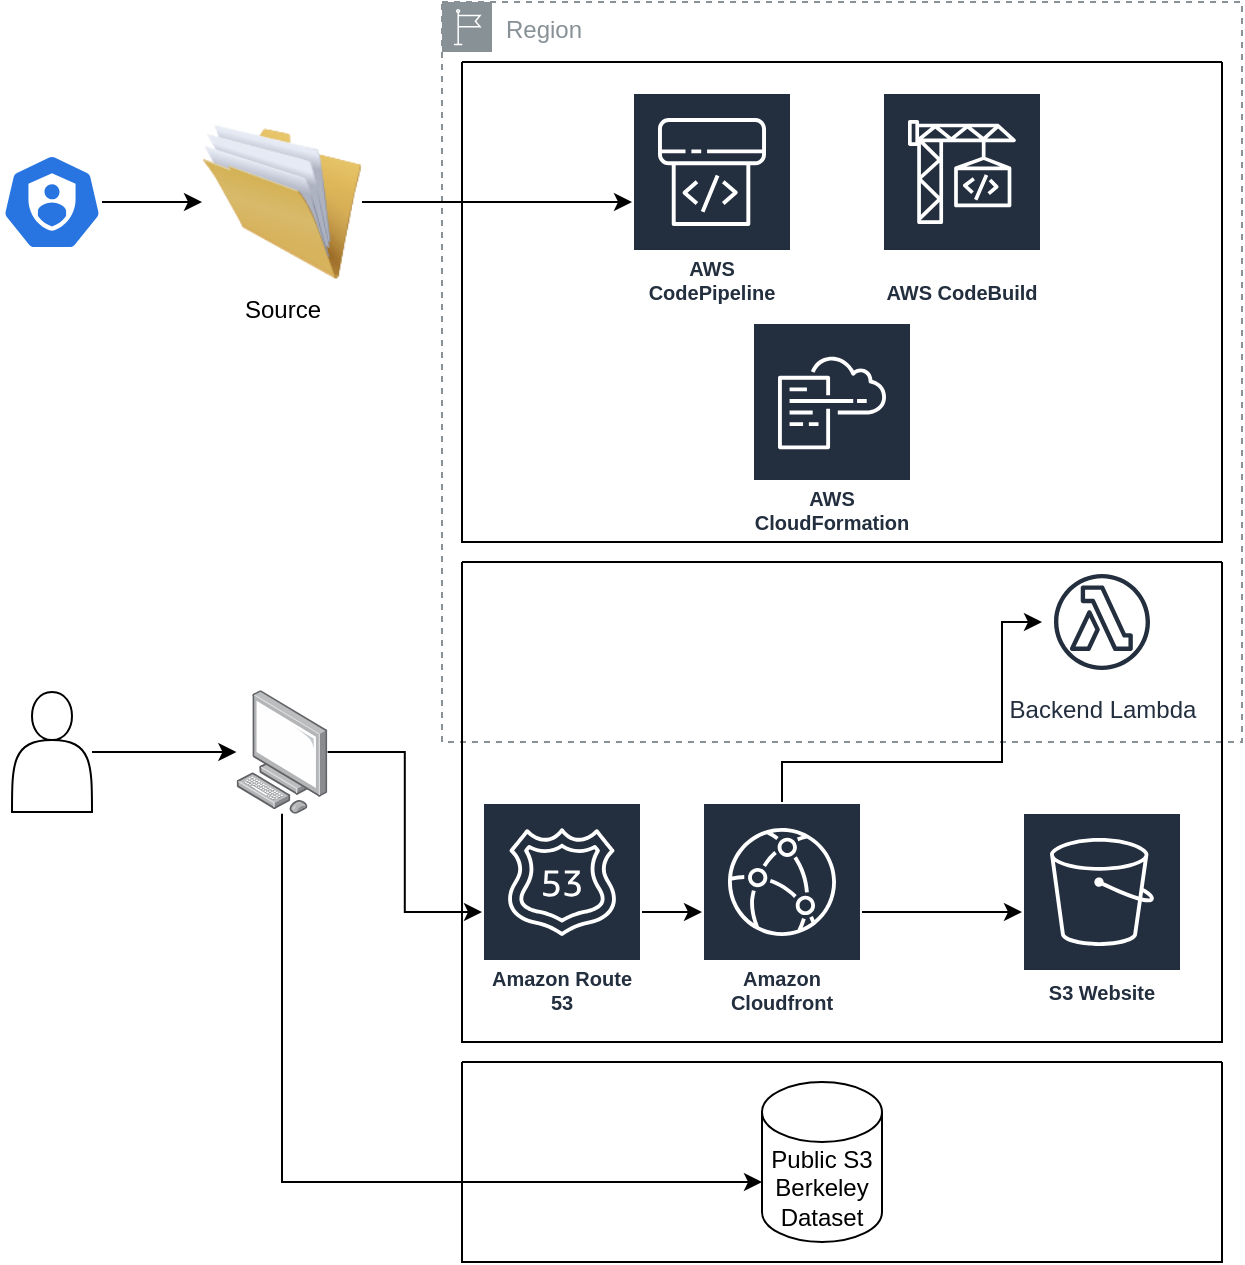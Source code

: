 <mxfile version="21.7.4" type="device">
  <diagram name="Page-1" id="N6GiHwesxROLmPrtynn0">
    <mxGraphModel dx="1814" dy="536" grid="1" gridSize="10" guides="1" tooltips="1" connect="1" arrows="1" fold="1" page="1" pageScale="1" pageWidth="850" pageHeight="1100" math="0" shadow="0">
      <root>
        <mxCell id="0" />
        <mxCell id="1" parent="0" />
        <mxCell id="B6lmgbSNDzdWFZV3pJNn-7" value="Region" style="sketch=0;outlineConnect=0;gradientColor=none;html=1;whiteSpace=wrap;fontSize=12;fontStyle=0;shape=mxgraph.aws4.group;grIcon=mxgraph.aws4.group_region;strokeColor=#879196;fillColor=none;verticalAlign=top;align=left;spacingLeft=30;fontColor=#879196;dashed=1;" parent="1" vertex="1">
          <mxGeometry x="200" width="400" height="370" as="geometry" />
        </mxCell>
        <mxCell id="B6lmgbSNDzdWFZV3pJNn-1" value="Backend Lambda" style="sketch=0;outlineConnect=0;fontColor=#232F3E;gradientColor=none;strokeColor=#232F3E;fillColor=#ffffff;dashed=0;verticalLabelPosition=bottom;verticalAlign=top;align=center;html=1;fontSize=12;fontStyle=0;aspect=fixed;shape=mxgraph.aws4.resourceIcon;resIcon=mxgraph.aws4.lambda_function;" parent="1" vertex="1">
          <mxGeometry x="500" y="280" width="60" height="60" as="geometry" />
        </mxCell>
        <mxCell id="B6lmgbSNDzdWFZV3pJNn-40" style="edgeStyle=orthogonalEdgeStyle;rounded=0;orthogonalLoop=1;jettySize=auto;html=1;" parent="1" source="B6lmgbSNDzdWFZV3pJNn-3" target="B6lmgbSNDzdWFZV3pJNn-8" edge="1">
          <mxGeometry relative="1" as="geometry" />
        </mxCell>
        <mxCell id="B6lmgbSNDzdWFZV3pJNn-3" value="" style="sketch=0;html=1;dashed=0;whitespace=wrap;fillColor=#2875E2;strokeColor=#ffffff;points=[[0.005,0.63,0],[0.1,0.2,0],[0.9,0.2,0],[0.5,0,0],[0.995,0.63,0],[0.72,0.99,0],[0.5,1,0],[0.28,0.99,0]];verticalLabelPosition=bottom;align=center;verticalAlign=top;shape=mxgraph.kubernetes.icon;prIcon=sa" parent="1" vertex="1">
          <mxGeometry x="-20" y="76" width="50" height="48" as="geometry" />
        </mxCell>
        <mxCell id="B6lmgbSNDzdWFZV3pJNn-4" value="S3 Website" style="sketch=0;outlineConnect=0;fontColor=#232F3E;gradientColor=none;strokeColor=#ffffff;fillColor=#232F3E;dashed=0;verticalLabelPosition=middle;verticalAlign=bottom;align=center;html=1;whiteSpace=wrap;fontSize=10;fontStyle=1;spacing=3;shape=mxgraph.aws4.productIcon;prIcon=mxgraph.aws4.s3;" parent="1" vertex="1">
          <mxGeometry x="490" y="405" width="80" height="100" as="geometry" />
        </mxCell>
        <mxCell id="B6lmgbSNDzdWFZV3pJNn-5" value="AWS CodePipeline" style="sketch=0;outlineConnect=0;fontColor=#232F3E;gradientColor=none;strokeColor=#ffffff;fillColor=#232F3E;dashed=0;verticalLabelPosition=middle;verticalAlign=bottom;align=center;html=1;whiteSpace=wrap;fontSize=10;fontStyle=1;spacing=3;shape=mxgraph.aws4.productIcon;prIcon=mxgraph.aws4.codepipeline;" parent="1" vertex="1">
          <mxGeometry x="295" y="45" width="80" height="110" as="geometry" />
        </mxCell>
        <mxCell id="B6lmgbSNDzdWFZV3pJNn-6" value="AWS CodeBuild" style="sketch=0;outlineConnect=0;fontColor=#232F3E;gradientColor=none;strokeColor=#ffffff;fillColor=#232F3E;dashed=0;verticalLabelPosition=middle;verticalAlign=bottom;align=center;html=1;whiteSpace=wrap;fontSize=10;fontStyle=1;spacing=3;shape=mxgraph.aws4.productIcon;prIcon=mxgraph.aws4.codebuild;" parent="1" vertex="1">
          <mxGeometry x="420" y="45" width="80" height="110" as="geometry" />
        </mxCell>
        <mxCell id="B6lmgbSNDzdWFZV3pJNn-38" style="edgeStyle=orthogonalEdgeStyle;rounded=0;orthogonalLoop=1;jettySize=auto;html=1;" parent="1" source="B6lmgbSNDzdWFZV3pJNn-8" target="B6lmgbSNDzdWFZV3pJNn-5" edge="1">
          <mxGeometry relative="1" as="geometry" />
        </mxCell>
        <mxCell id="B6lmgbSNDzdWFZV3pJNn-8" value="&lt;div&gt;Source&lt;/div&gt;&lt;div&gt;&lt;br&gt;&lt;/div&gt;" style="image;html=1;image=img/lib/clip_art/general/Full_Folder_128x128.png" parent="1" vertex="1">
          <mxGeometry x="80" y="60" width="80" height="80" as="geometry" />
        </mxCell>
        <mxCell id="B6lmgbSNDzdWFZV3pJNn-31" style="edgeStyle=orthogonalEdgeStyle;rounded=0;orthogonalLoop=1;jettySize=auto;html=1;" parent="1" source="B6lmgbSNDzdWFZV3pJNn-9" target="B6lmgbSNDzdWFZV3pJNn-4" edge="1">
          <mxGeometry relative="1" as="geometry" />
        </mxCell>
        <mxCell id="HGZwXzMuH5qdspgWsB0G-3" style="edgeStyle=orthogonalEdgeStyle;rounded=0;orthogonalLoop=1;jettySize=auto;html=1;" edge="1" parent="1" source="B6lmgbSNDzdWFZV3pJNn-9" target="B6lmgbSNDzdWFZV3pJNn-1">
          <mxGeometry relative="1" as="geometry">
            <Array as="points">
              <mxPoint x="370" y="380" />
              <mxPoint x="480" y="380" />
              <mxPoint x="480" y="310" />
            </Array>
          </mxGeometry>
        </mxCell>
        <mxCell id="B6lmgbSNDzdWFZV3pJNn-20" value="AWS CloudFormation" style="sketch=0;outlineConnect=0;fontColor=#232F3E;gradientColor=none;strokeColor=#ffffff;fillColor=#232F3E;dashed=0;verticalLabelPosition=middle;verticalAlign=bottom;align=center;html=1;whiteSpace=wrap;fontSize=10;fontStyle=1;spacing=3;shape=mxgraph.aws4.productIcon;prIcon=mxgraph.aws4.cloudformation;" parent="1" vertex="1">
          <mxGeometry x="355" y="160" width="80" height="110" as="geometry" />
        </mxCell>
        <mxCell id="B6lmgbSNDzdWFZV3pJNn-21" value="" style="swimlane;startSize=0;" parent="1" vertex="1">
          <mxGeometry x="210" y="280" width="380" height="240" as="geometry" />
        </mxCell>
        <mxCell id="B6lmgbSNDzdWFZV3pJNn-10" value="Amazon Route 53" style="sketch=0;outlineConnect=0;fontColor=#232F3E;gradientColor=none;strokeColor=#ffffff;fillColor=#232F3E;dashed=0;verticalLabelPosition=middle;verticalAlign=bottom;align=center;html=1;whiteSpace=wrap;fontSize=10;fontStyle=1;spacing=3;shape=mxgraph.aws4.productIcon;prIcon=mxgraph.aws4.route_53;" parent="B6lmgbSNDzdWFZV3pJNn-21" vertex="1">
          <mxGeometry x="10" y="120" width="80" height="110" as="geometry" />
        </mxCell>
        <mxCell id="B6lmgbSNDzdWFZV3pJNn-9" value="Amazon Cloudfront" style="sketch=0;outlineConnect=0;fontColor=#232F3E;gradientColor=none;strokeColor=#ffffff;fillColor=#232F3E;dashed=0;verticalLabelPosition=middle;verticalAlign=bottom;align=center;html=1;whiteSpace=wrap;fontSize=10;fontStyle=1;spacing=3;shape=mxgraph.aws4.productIcon;prIcon=mxgraph.aws4.cloudfront;" parent="B6lmgbSNDzdWFZV3pJNn-21" vertex="1">
          <mxGeometry x="120" y="120" width="80" height="110" as="geometry" />
        </mxCell>
        <mxCell id="B6lmgbSNDzdWFZV3pJNn-42" style="edgeStyle=orthogonalEdgeStyle;rounded=0;orthogonalLoop=1;jettySize=auto;html=1;" parent="B6lmgbSNDzdWFZV3pJNn-21" source="B6lmgbSNDzdWFZV3pJNn-10" target="B6lmgbSNDzdWFZV3pJNn-9" edge="1">
          <mxGeometry relative="1" as="geometry" />
        </mxCell>
        <mxCell id="HGZwXzMuH5qdspgWsB0G-2" style="edgeStyle=orthogonalEdgeStyle;rounded=0;orthogonalLoop=1;jettySize=auto;html=1;" edge="1" parent="1" source="B6lmgbSNDzdWFZV3pJNn-37" target="HGZwXzMuH5qdspgWsB0G-1">
          <mxGeometry relative="1" as="geometry" />
        </mxCell>
        <mxCell id="B6lmgbSNDzdWFZV3pJNn-37" value="" style="shape=actor;whiteSpace=wrap;html=1;" parent="1" vertex="1">
          <mxGeometry x="-15" y="345" width="40" height="60" as="geometry" />
        </mxCell>
        <mxCell id="HGZwXzMuH5qdspgWsB0G-7" style="edgeStyle=orthogonalEdgeStyle;rounded=0;orthogonalLoop=1;jettySize=auto;html=1;" edge="1" parent="1" source="HGZwXzMuH5qdspgWsB0G-1" target="B6lmgbSNDzdWFZV3pJNn-10">
          <mxGeometry relative="1" as="geometry" />
        </mxCell>
        <mxCell id="HGZwXzMuH5qdspgWsB0G-9" style="edgeStyle=orthogonalEdgeStyle;rounded=0;orthogonalLoop=1;jettySize=auto;html=1;" edge="1" parent="1" source="HGZwXzMuH5qdspgWsB0G-1" target="B6lmgbSNDzdWFZV3pJNn-12">
          <mxGeometry relative="1" as="geometry">
            <Array as="points">
              <mxPoint x="120" y="590" />
            </Array>
          </mxGeometry>
        </mxCell>
        <mxCell id="HGZwXzMuH5qdspgWsB0G-1" value="" style="image;points=[];aspect=fixed;html=1;align=center;shadow=0;dashed=0;image=img/lib/allied_telesis/computer_and_terminals/Personal_Computer.svg;" vertex="1" parent="1">
          <mxGeometry x="97.2" y="344.1" width="45.6" height="61.8" as="geometry" />
        </mxCell>
        <mxCell id="HGZwXzMuH5qdspgWsB0G-4" value="" style="swimlane;startSize=0;" vertex="1" parent="1">
          <mxGeometry x="210" y="30" width="380" height="240" as="geometry" />
        </mxCell>
        <mxCell id="HGZwXzMuH5qdspgWsB0G-8" value="" style="swimlane;startSize=0;" vertex="1" parent="1">
          <mxGeometry x="210" y="530" width="380" height="100" as="geometry" />
        </mxCell>
        <mxCell id="B6lmgbSNDzdWFZV3pJNn-12" value="Public S3 Berkeley Dataset" style="shape=cylinder3;whiteSpace=wrap;html=1;boundedLbl=1;backgroundOutline=1;size=15;" parent="HGZwXzMuH5qdspgWsB0G-8" vertex="1">
          <mxGeometry x="150" y="10" width="60" height="80" as="geometry" />
        </mxCell>
      </root>
    </mxGraphModel>
  </diagram>
</mxfile>
